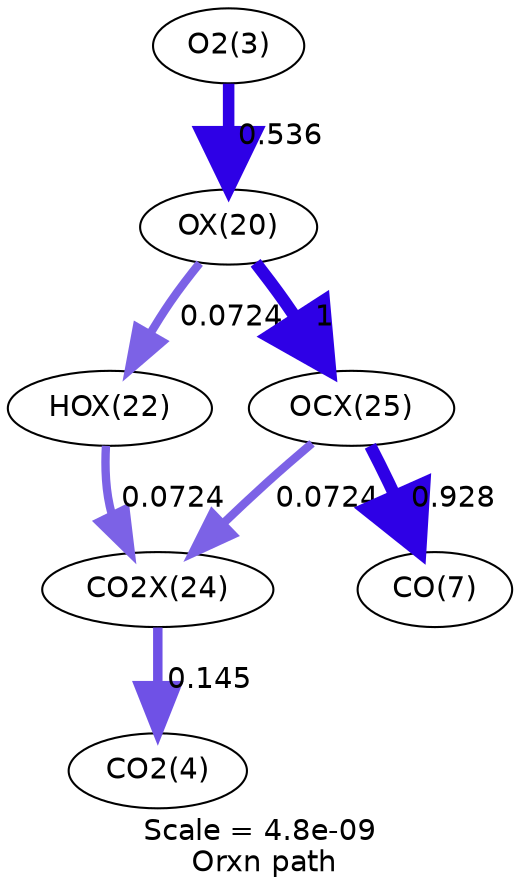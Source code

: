 digraph reaction_paths {
center=1;
s4 -> s22[fontname="Helvetica", style="setlinewidth(5.53)", arrowsize=2.76, color="0.7, 1.04, 0.9"
, label=" 0.536"];
s22 -> s24[fontname="Helvetica", style="setlinewidth(4.02)", arrowsize=2.01, color="0.7, 0.572, 0.9"
, label=" 0.0724"];
s22 -> s27[fontname="Helvetica", style="setlinewidth(6)", arrowsize=3, color="0.7, 1.5, 0.9"
, label=" 1"];
s24 -> s26[fontname="Helvetica", style="setlinewidth(4.02)", arrowsize=2.01, color="0.7, 0.572, 0.9"
, label=" 0.0724"];
s26 -> s5[fontname="Helvetica", style="setlinewidth(4.54)", arrowsize=2.27, color="0.7, 0.645, 0.9"
, label=" 0.145"];
s27 -> s26[fontname="Helvetica", style="setlinewidth(4.02)", arrowsize=2.01, color="0.7, 0.572, 0.9"
, label=" 0.0724"];
s27 -> s8[fontname="Helvetica", style="setlinewidth(5.94)", arrowsize=2.97, color="0.7, 1.43, 0.9"
, label=" 0.928"];
s4 [ fontname="Helvetica", label="O2(3)"];
s5 [ fontname="Helvetica", label="CO2(4)"];
s8 [ fontname="Helvetica", label="CO(7)"];
s22 [ fontname="Helvetica", label="OX(20)"];
s24 [ fontname="Helvetica", label="HOX(22)"];
s26 [ fontname="Helvetica", label="CO2X(24)"];
s27 [ fontname="Helvetica", label="OCX(25)"];
 label = "Scale = 4.8e-09\l Orxn path";
 fontname = "Helvetica";
}
